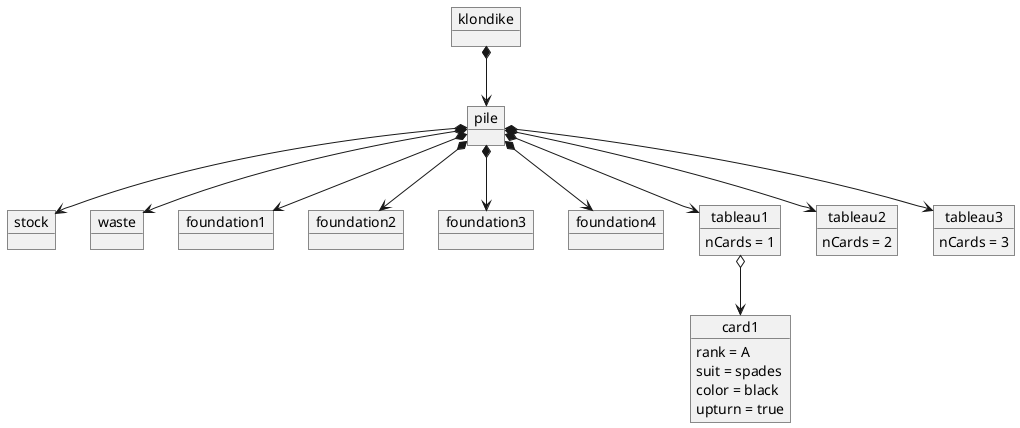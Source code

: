 @startuml

object klondike
object pile
object stock
object waste
object foundation1
object foundation2
object foundation3
object foundation4

object tableau1
object tableau2
object tableau3

object card1 {
    rank = A
    suit = spades
    color = black
    upturn = true
}

object tableau1 {
    nCards = 1
}

object tableau2 {
    nCards = 2
}

object tableau3 {
    nCards = 3
}

klondike *--> pile
pile *--> stock
pile *--> waste

pile *--> foundation1
pile *--> foundation2
pile *--> foundation3
pile *--> foundation4

pile *--> tableau1
pile *--> tableau2
pile *--> tableau3
tableau1 o--> card1


@enduml
